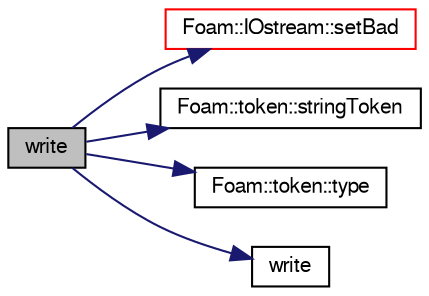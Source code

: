 digraph "write"
{
  bgcolor="transparent";
  edge [fontname="FreeSans",fontsize="10",labelfontname="FreeSans",labelfontsize="10"];
  node [fontname="FreeSans",fontsize="10",shape=record];
  rankdir="LR";
  Node2647 [label="write",height=0.2,width=0.4,color="black", fillcolor="grey75", style="filled", fontcolor="black"];
  Node2647 -> Node2648 [color="midnightblue",fontsize="10",style="solid",fontname="FreeSans"];
  Node2648 [label="Foam::IOstream::setBad",height=0.2,width=0.4,color="red",URL="$a26226.html#a638b33dd25b3cd8ea7e846f04fd6a6a3",tooltip="Set stream to be bad. "];
  Node2647 -> Node2651 [color="midnightblue",fontsize="10",style="solid",fontname="FreeSans"];
  Node2651 [label="Foam::token::stringToken",height=0.2,width=0.4,color="black",URL="$a26306.html#a8bc98d24b39ac2531331c180035b6149"];
  Node2647 -> Node2652 [color="midnightblue",fontsize="10",style="solid",fontname="FreeSans"];
  Node2652 [label="Foam::token::type",height=0.2,width=0.4,color="black",URL="$a26306.html#acc719f52fcbac7cb134576dc93632867"];
  Node2647 -> Node2653 [color="midnightblue",fontsize="10",style="solid",fontname="FreeSans"];
  Node2653 [label="write",height=0.2,width=0.4,color="black",URL="$a26262.html#a0efefd773fa79fc3b687978f9e1ee9ba",tooltip="Write given buffer to given processor. "];
}
